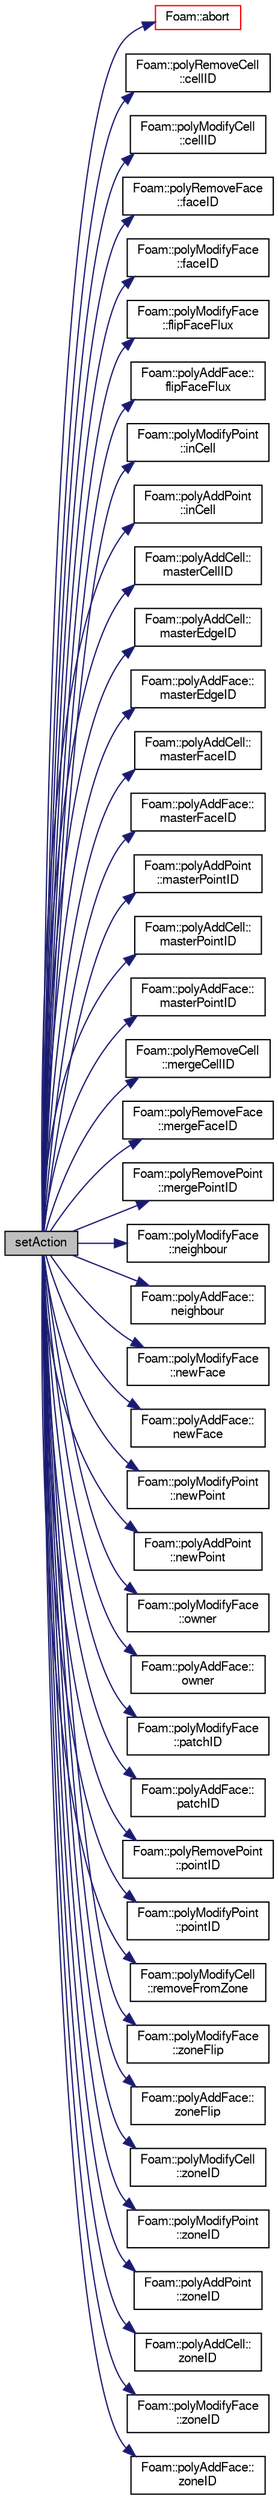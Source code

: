 digraph "setAction"
{
  bgcolor="transparent";
  edge [fontname="FreeSans",fontsize="10",labelfontname="FreeSans",labelfontsize="10"];
  node [fontname="FreeSans",fontsize="10",shape=record];
  rankdir="LR";
  Node1 [label="setAction",height=0.2,width=0.4,color="black", fillcolor="grey75", style="filled" fontcolor="black"];
  Node1 -> Node2 [color="midnightblue",fontsize="10",style="solid",fontname="FreeSans"];
  Node2 [label="Foam::abort",height=0.2,width=0.4,color="red",URL="$a10237.html#a447107a607d03e417307c203fa5fb44b"];
  Node1 -> Node3 [color="midnightblue",fontsize="10",style="solid",fontname="FreeSans"];
  Node3 [label="Foam::polyRemoveCell\l::cellID",height=0.2,width=0.4,color="black",URL="$a01878.html#a0157771bc1c1b9621110827fd9468b01",tooltip="Return cell ID. "];
  Node1 -> Node4 [color="midnightblue",fontsize="10",style="solid",fontname="FreeSans"];
  Node4 [label="Foam::polyModifyCell\l::cellID",height=0.2,width=0.4,color="black",URL="$a01869.html#a0157771bc1c1b9621110827fd9468b01",tooltip="Cell ID. "];
  Node1 -> Node5 [color="midnightblue",fontsize="10",style="solid",fontname="FreeSans"];
  Node5 [label="Foam::polyRemoveFace\l::faceID",height=0.2,width=0.4,color="black",URL="$a01879.html#a28cdc47a6dd8f73b2f8ce7a785c4419e",tooltip="Return face ID. "];
  Node1 -> Node6 [color="midnightblue",fontsize="10",style="solid",fontname="FreeSans"];
  Node6 [label="Foam::polyModifyFace\l::faceID",height=0.2,width=0.4,color="black",URL="$a01870.html#a28cdc47a6dd8f73b2f8ce7a785c4419e",tooltip="Return master face ID. "];
  Node1 -> Node7 [color="midnightblue",fontsize="10",style="solid",fontname="FreeSans"];
  Node7 [label="Foam::polyModifyFace\l::flipFaceFlux",height=0.2,width=0.4,color="black",URL="$a01870.html#a7eb8e29f1cb686adb4ba8bea7b94ba4f",tooltip="Does the face flux need to be flipped. "];
  Node1 -> Node8 [color="midnightblue",fontsize="10",style="solid",fontname="FreeSans"];
  Node8 [label="Foam::polyAddFace::\lflipFaceFlux",height=0.2,width=0.4,color="black",URL="$a01853.html#a7eb8e29f1cb686adb4ba8bea7b94ba4f",tooltip="Does the face flux need to be flipped. "];
  Node1 -> Node9 [color="midnightblue",fontsize="10",style="solid",fontname="FreeSans"];
  Node9 [label="Foam::polyModifyPoint\l::inCell",height=0.2,width=0.4,color="black",URL="$a01871.html#a62617216e036146680099967bce14395",tooltip="Does the point support a cell. "];
  Node1 -> Node10 [color="midnightblue",fontsize="10",style="solid",fontname="FreeSans"];
  Node10 [label="Foam::polyAddPoint\l::inCell",height=0.2,width=0.4,color="black",URL="$a01854.html#a62617216e036146680099967bce14395",tooltip="Does the point support a cell. "];
  Node1 -> Node11 [color="midnightblue",fontsize="10",style="solid",fontname="FreeSans"];
  Node11 [label="Foam::polyAddCell::\lmasterCellID",height=0.2,width=0.4,color="black",URL="$a01852.html#af24fe6395a6491fa49a19db480e000c6",tooltip="Return master cell ID. "];
  Node1 -> Node12 [color="midnightblue",fontsize="10",style="solid",fontname="FreeSans"];
  Node12 [label="Foam::polyAddCell::\lmasterEdgeID",height=0.2,width=0.4,color="black",URL="$a01852.html#aa19eb603a872774691efb7e2d8ef5abc",tooltip="Return master edge ID. "];
  Node1 -> Node13 [color="midnightblue",fontsize="10",style="solid",fontname="FreeSans"];
  Node13 [label="Foam::polyAddFace::\lmasterEdgeID",height=0.2,width=0.4,color="black",URL="$a01853.html#aa19eb603a872774691efb7e2d8ef5abc",tooltip="Return master edge ID. "];
  Node1 -> Node14 [color="midnightblue",fontsize="10",style="solid",fontname="FreeSans"];
  Node14 [label="Foam::polyAddCell::\lmasterFaceID",height=0.2,width=0.4,color="black",URL="$a01852.html#ac1ab558365c0d6c9d96a63afe2509d9f",tooltip="Return master face ID. "];
  Node1 -> Node15 [color="midnightblue",fontsize="10",style="solid",fontname="FreeSans"];
  Node15 [label="Foam::polyAddFace::\lmasterFaceID",height=0.2,width=0.4,color="black",URL="$a01853.html#ac1ab558365c0d6c9d96a63afe2509d9f",tooltip="Return master face ID. "];
  Node1 -> Node16 [color="midnightblue",fontsize="10",style="solid",fontname="FreeSans"];
  Node16 [label="Foam::polyAddPoint\l::masterPointID",height=0.2,width=0.4,color="black",URL="$a01854.html#a8003f4a18534ccd4658bc690327d1328",tooltip="Master point label. "];
  Node1 -> Node17 [color="midnightblue",fontsize="10",style="solid",fontname="FreeSans"];
  Node17 [label="Foam::polyAddCell::\lmasterPointID",height=0.2,width=0.4,color="black",URL="$a01852.html#a8003f4a18534ccd4658bc690327d1328",tooltip="Return master point ID. "];
  Node1 -> Node18 [color="midnightblue",fontsize="10",style="solid",fontname="FreeSans"];
  Node18 [label="Foam::polyAddFace::\lmasterPointID",height=0.2,width=0.4,color="black",URL="$a01853.html#a8003f4a18534ccd4658bc690327d1328",tooltip="Return master point ID. "];
  Node1 -> Node19 [color="midnightblue",fontsize="10",style="solid",fontname="FreeSans"];
  Node19 [label="Foam::polyRemoveCell\l::mergeCellID",height=0.2,width=0.4,color="black",URL="$a01878.html#aae79ab40d454e042caab995c16af28db",tooltip="Return cell ID. "];
  Node1 -> Node20 [color="midnightblue",fontsize="10",style="solid",fontname="FreeSans"];
  Node20 [label="Foam::polyRemoveFace\l::mergeFaceID",height=0.2,width=0.4,color="black",URL="$a01879.html#af5d44dc7a3d234fd3ca33ce64b532e17",tooltip="Return merge face ID. "];
  Node1 -> Node21 [color="midnightblue",fontsize="10",style="solid",fontname="FreeSans"];
  Node21 [label="Foam::polyRemovePoint\l::mergePointID",height=0.2,width=0.4,color="black",URL="$a01880.html#ac78c232af142c7eb11a2be13b159b2f0"];
  Node1 -> Node22 [color="midnightblue",fontsize="10",style="solid",fontname="FreeSans"];
  Node22 [label="Foam::polyModifyFace\l::neighbour",height=0.2,width=0.4,color="black",URL="$a01870.html#a70fb182f16982437886c3695db63b449",tooltip="Return owner cell ID. "];
  Node1 -> Node23 [color="midnightblue",fontsize="10",style="solid",fontname="FreeSans"];
  Node23 [label="Foam::polyAddFace::\lneighbour",height=0.2,width=0.4,color="black",URL="$a01853.html#a70fb182f16982437886c3695db63b449",tooltip="Return neighour cell. "];
  Node1 -> Node24 [color="midnightblue",fontsize="10",style="solid",fontname="FreeSans"];
  Node24 [label="Foam::polyModifyFace\l::newFace",height=0.2,width=0.4,color="black",URL="$a01870.html#a9e90948e988cbfd6526b725bc7e82950",tooltip="Return face. "];
  Node1 -> Node25 [color="midnightblue",fontsize="10",style="solid",fontname="FreeSans"];
  Node25 [label="Foam::polyAddFace::\lnewFace",height=0.2,width=0.4,color="black",URL="$a01853.html#a9e90948e988cbfd6526b725bc7e82950",tooltip="Return face. "];
  Node1 -> Node26 [color="midnightblue",fontsize="10",style="solid",fontname="FreeSans"];
  Node26 [label="Foam::polyModifyPoint\l::newPoint",height=0.2,width=0.4,color="black",URL="$a01871.html#aa185a975d27dbddf0ef3535e42da2b5c",tooltip="New point location. "];
  Node1 -> Node27 [color="midnightblue",fontsize="10",style="solid",fontname="FreeSans"];
  Node27 [label="Foam::polyAddPoint\l::newPoint",height=0.2,width=0.4,color="black",URL="$a01854.html#aa185a975d27dbddf0ef3535e42da2b5c",tooltip="Point location. "];
  Node1 -> Node28 [color="midnightblue",fontsize="10",style="solid",fontname="FreeSans"];
  Node28 [label="Foam::polyModifyFace\l::owner",height=0.2,width=0.4,color="black",URL="$a01870.html#a79a71ff088d14f472386eb1448272866",tooltip="Return owner cell ID. "];
  Node1 -> Node29 [color="midnightblue",fontsize="10",style="solid",fontname="FreeSans"];
  Node29 [label="Foam::polyAddFace::\lowner",height=0.2,width=0.4,color="black",URL="$a01853.html#a79a71ff088d14f472386eb1448272866",tooltip="Return owner cell. "];
  Node1 -> Node30 [color="midnightblue",fontsize="10",style="solid",fontname="FreeSans"];
  Node30 [label="Foam::polyModifyFace\l::patchID",height=0.2,width=0.4,color="black",URL="$a01870.html#a4a71ece423380b4a291716cd156522f0",tooltip="Boundary patch ID. "];
  Node1 -> Node31 [color="midnightblue",fontsize="10",style="solid",fontname="FreeSans"];
  Node31 [label="Foam::polyAddFace::\lpatchID",height=0.2,width=0.4,color="black",URL="$a01853.html#a4a71ece423380b4a291716cd156522f0",tooltip="Boundary patch ID. "];
  Node1 -> Node32 [color="midnightblue",fontsize="10",style="solid",fontname="FreeSans"];
  Node32 [label="Foam::polyRemovePoint\l::pointID",height=0.2,width=0.4,color="black",URL="$a01880.html#ab18a7db99ac6102f37067bdf2fc5476b",tooltip="Return point ID. "];
  Node1 -> Node33 [color="midnightblue",fontsize="10",style="solid",fontname="FreeSans"];
  Node33 [label="Foam::polyModifyPoint\l::pointID",height=0.2,width=0.4,color="black",URL="$a01871.html#ab18a7db99ac6102f37067bdf2fc5476b",tooltip="Point ID. "];
  Node1 -> Node34 [color="midnightblue",fontsize="10",style="solid",fontname="FreeSans"];
  Node34 [label="Foam::polyModifyCell\l::removeFromZone",height=0.2,width=0.4,color="black",URL="$a01869.html#a03a576e53566eb1711156ff290a1b3af"];
  Node1 -> Node35 [color="midnightblue",fontsize="10",style="solid",fontname="FreeSans"];
  Node35 [label="Foam::polyModifyFace\l::zoneFlip",height=0.2,width=0.4,color="black",URL="$a01870.html#a0071073c0c9d47cfdb156c9f02f87ab9",tooltip="Face zone flip. "];
  Node1 -> Node36 [color="midnightblue",fontsize="10",style="solid",fontname="FreeSans"];
  Node36 [label="Foam::polyAddFace::\lzoneFlip",height=0.2,width=0.4,color="black",URL="$a01853.html#a0071073c0c9d47cfdb156c9f02f87ab9",tooltip="Face zone flip. "];
  Node1 -> Node37 [color="midnightblue",fontsize="10",style="solid",fontname="FreeSans"];
  Node37 [label="Foam::polyModifyCell\l::zoneID",height=0.2,width=0.4,color="black",URL="$a01869.html#a9c7b8c23564285510bde7157333d170a",tooltip="Cell zone ID. "];
  Node1 -> Node38 [color="midnightblue",fontsize="10",style="solid",fontname="FreeSans"];
  Node38 [label="Foam::polyModifyPoint\l::zoneID",height=0.2,width=0.4,color="black",URL="$a01871.html#a9c7b8c23564285510bde7157333d170a",tooltip="Point zone ID. "];
  Node1 -> Node39 [color="midnightblue",fontsize="10",style="solid",fontname="FreeSans"];
  Node39 [label="Foam::polyAddPoint\l::zoneID",height=0.2,width=0.4,color="black",URL="$a01854.html#a9c7b8c23564285510bde7157333d170a",tooltip="Point zone ID. "];
  Node1 -> Node40 [color="midnightblue",fontsize="10",style="solid",fontname="FreeSans"];
  Node40 [label="Foam::polyAddCell::\lzoneID",height=0.2,width=0.4,color="black",URL="$a01852.html#a9c7b8c23564285510bde7157333d170a",tooltip="Cell zone ID. "];
  Node1 -> Node41 [color="midnightblue",fontsize="10",style="solid",fontname="FreeSans"];
  Node41 [label="Foam::polyModifyFace\l::zoneID",height=0.2,width=0.4,color="black",URL="$a01870.html#a9c7b8c23564285510bde7157333d170a",tooltip="Face zone ID. "];
  Node1 -> Node42 [color="midnightblue",fontsize="10",style="solid",fontname="FreeSans"];
  Node42 [label="Foam::polyAddFace::\lzoneID",height=0.2,width=0.4,color="black",URL="$a01853.html#a9c7b8c23564285510bde7157333d170a",tooltip="Face zone ID. "];
}
